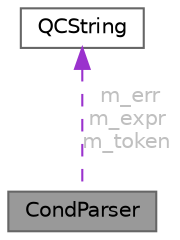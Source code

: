 digraph "CondParser"
{
 // INTERACTIVE_SVG=YES
 // LATEX_PDF_SIZE
  bgcolor="transparent";
  edge [fontname=Helvetica,fontsize=10,labelfontname=Helvetica,labelfontsize=10];
  node [fontname=Helvetica,fontsize=10,shape=box,height=0.2,width=0.4];
  Node1 [label="CondParser",height=0.2,width=0.4,color="gray40", fillcolor="grey60", style="filled", fontcolor="black",tooltip="Copyright (C) 1997-2015 by Dimitri van Heesch."];
  Node2 -> Node1 [dir="back",color="darkorchid3",style="dashed",label=" m_err\nm_expr\nm_token",fontcolor="grey" ];
  Node2 [label="QCString",height=0.2,width=0.4,color="gray40", fillcolor="white", style="filled",URL="$d9/d45/class_q_c_string.html",tooltip="This is an alternative implementation of QCString."];
}
